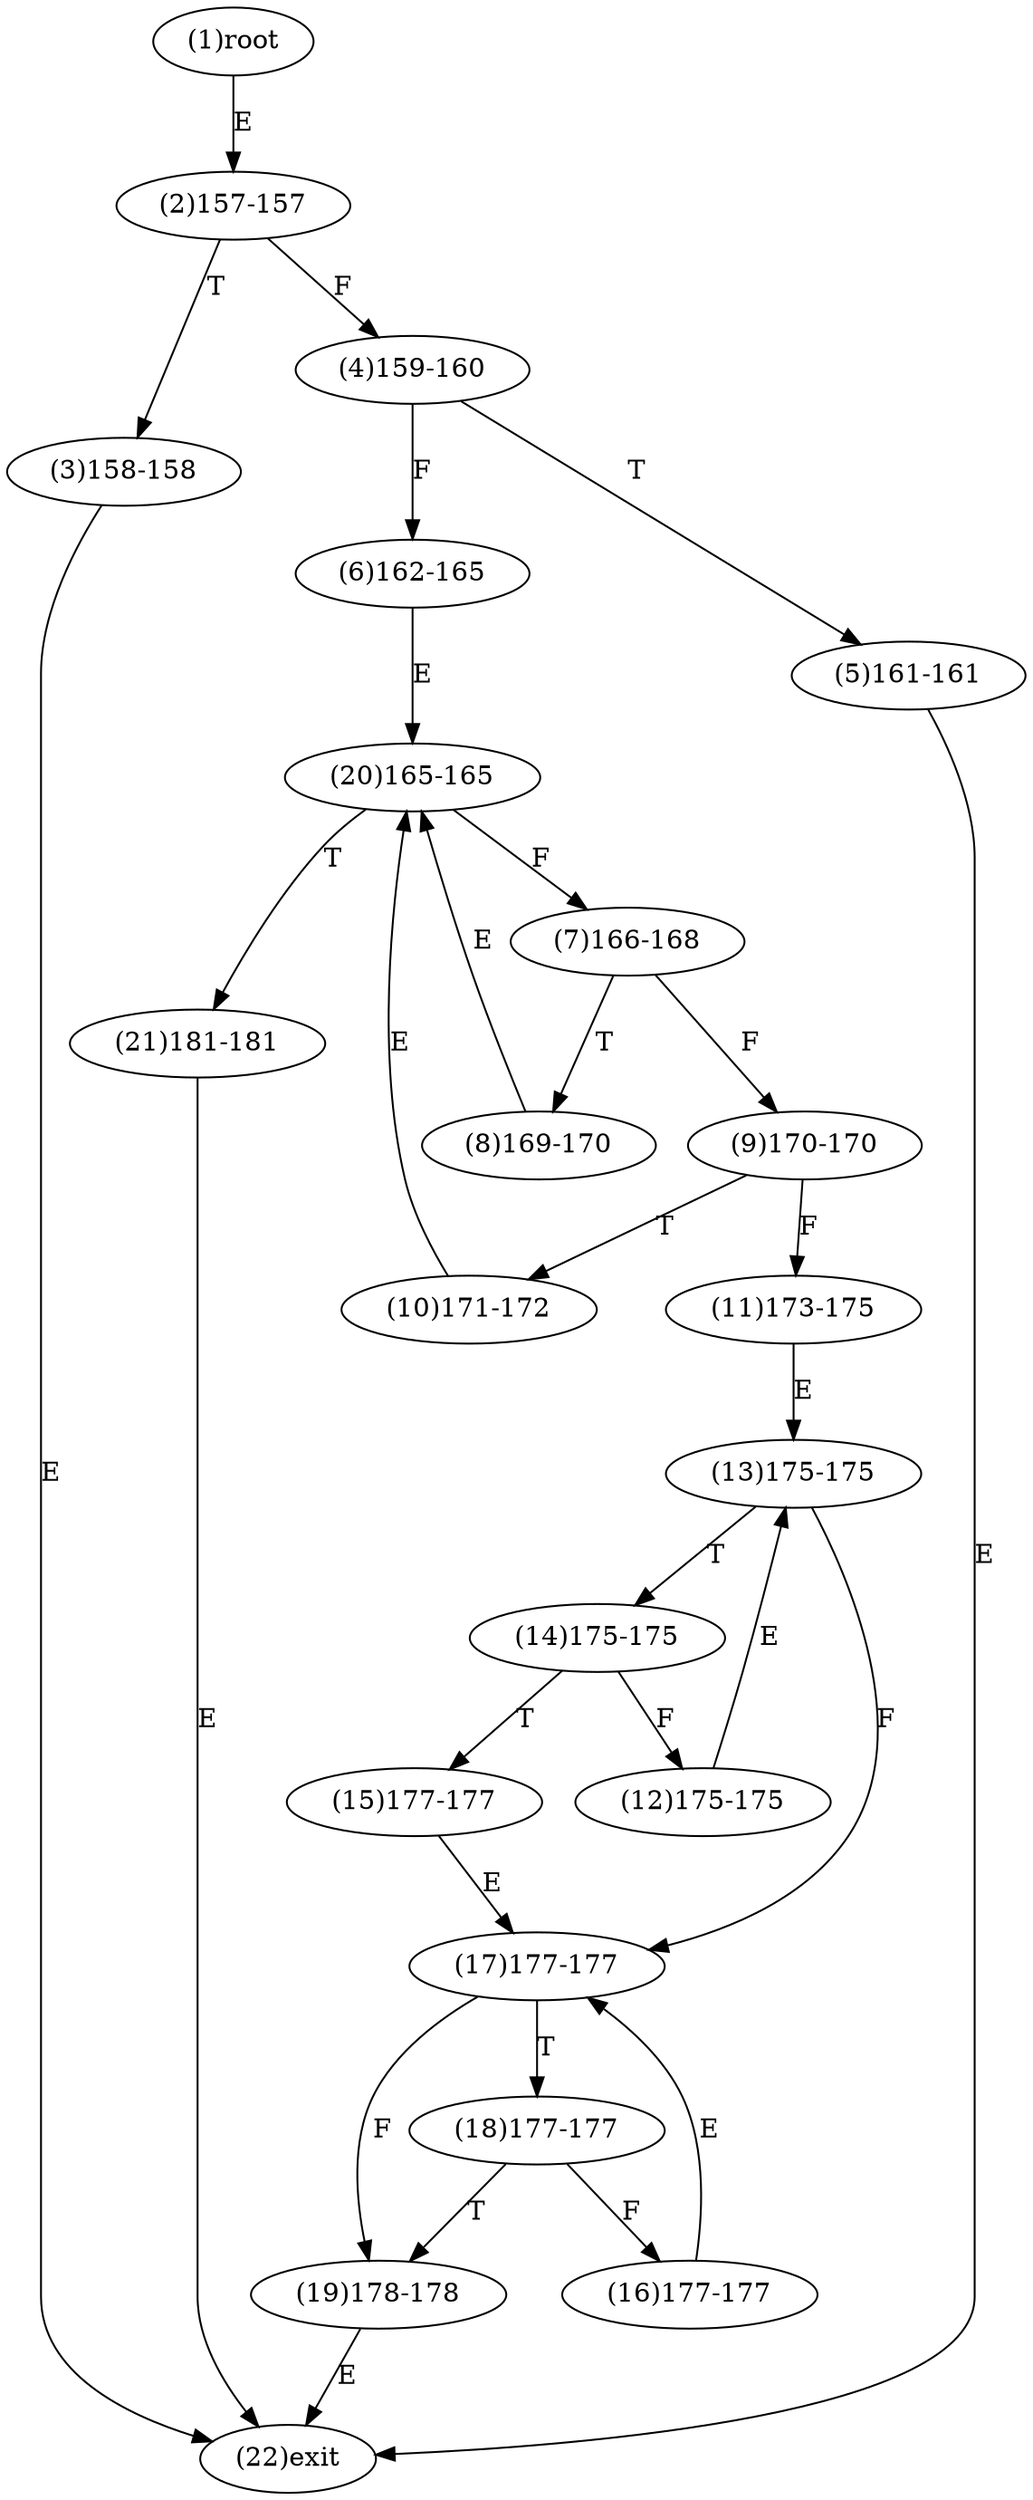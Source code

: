 digraph "" { 
1[ label="(1)root"];
2[ label="(2)157-157"];
3[ label="(3)158-158"];
4[ label="(4)159-160"];
5[ label="(5)161-161"];
6[ label="(6)162-165"];
7[ label="(7)166-168"];
8[ label="(8)169-170"];
9[ label="(9)170-170"];
10[ label="(10)171-172"];
11[ label="(11)173-175"];
12[ label="(12)175-175"];
13[ label="(13)175-175"];
14[ label="(14)175-175"];
15[ label="(15)177-177"];
17[ label="(17)177-177"];
16[ label="(16)177-177"];
19[ label="(19)178-178"];
18[ label="(18)177-177"];
21[ label="(21)181-181"];
20[ label="(20)165-165"];
22[ label="(22)exit"];
1->2[ label="E"];
2->4[ label="F"];
2->3[ label="T"];
3->22[ label="E"];
4->6[ label="F"];
4->5[ label="T"];
5->22[ label="E"];
6->20[ label="E"];
7->9[ label="F"];
7->8[ label="T"];
8->20[ label="E"];
9->11[ label="F"];
9->10[ label="T"];
10->20[ label="E"];
11->13[ label="E"];
12->13[ label="E"];
13->17[ label="F"];
13->14[ label="T"];
14->12[ label="F"];
14->15[ label="T"];
15->17[ label="E"];
16->17[ label="E"];
17->19[ label="F"];
17->18[ label="T"];
18->16[ label="F"];
18->19[ label="T"];
19->22[ label="E"];
20->7[ label="F"];
20->21[ label="T"];
21->22[ label="E"];
}